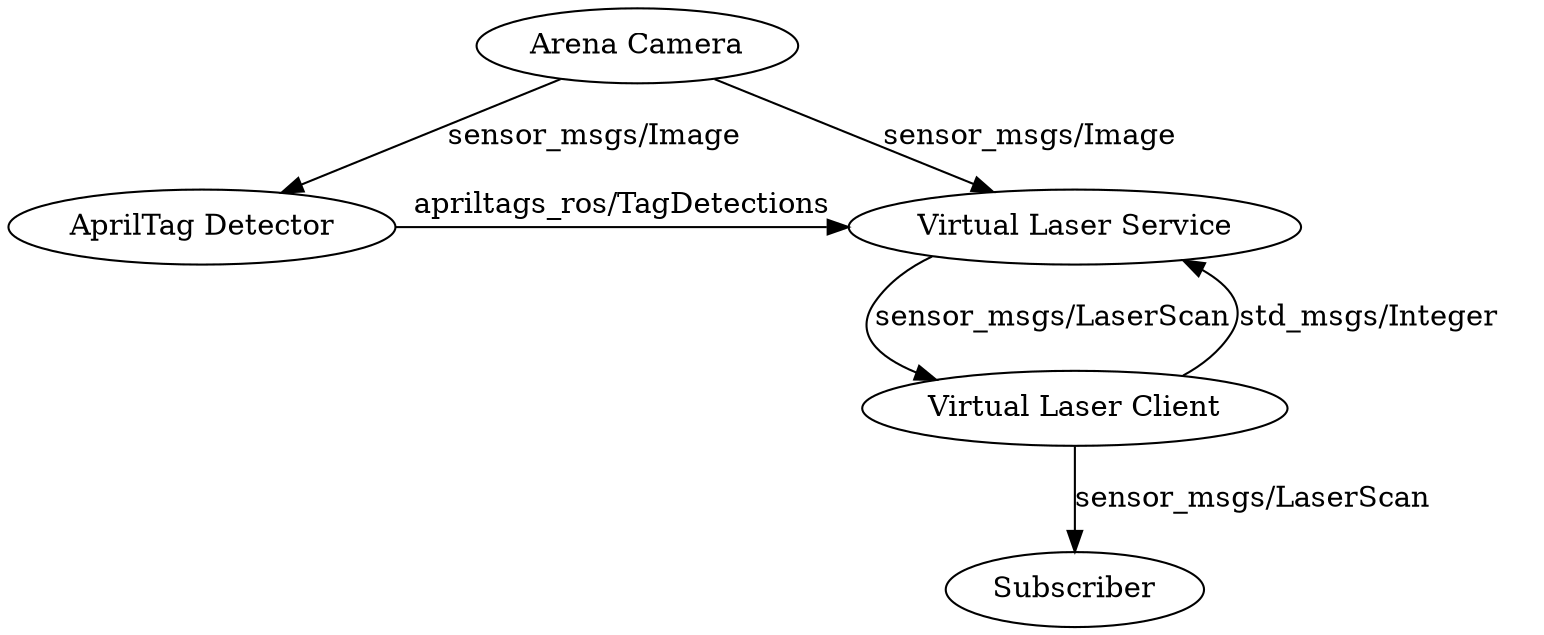digraph VirtualLaserSystem {

{rank=same atag vls}

vls -> vsc [label=<sensor_msgs/LaserScan>];
vsc -> vls [label=<std_msgs/Integer&nbsp;&nbsp;&nbsp;&nbsp;>];
vsc -> sub1 [label=<sensor_msgs/LaserScan>];
cam -> vls [label=<sensor_msgs/Image>];
cam -> atag [label=<sensor_msgs/Image>];
atag -> vls [label=<apriltags_ros/TagDetections>];

vls [label="Virtual Laser Service"];
vsc [label="Virtual Laser Client"];
atag [label="AprilTag Detector"];
cam [label="Arena Camera"];
sub1 [label="Subscriber"];
}
